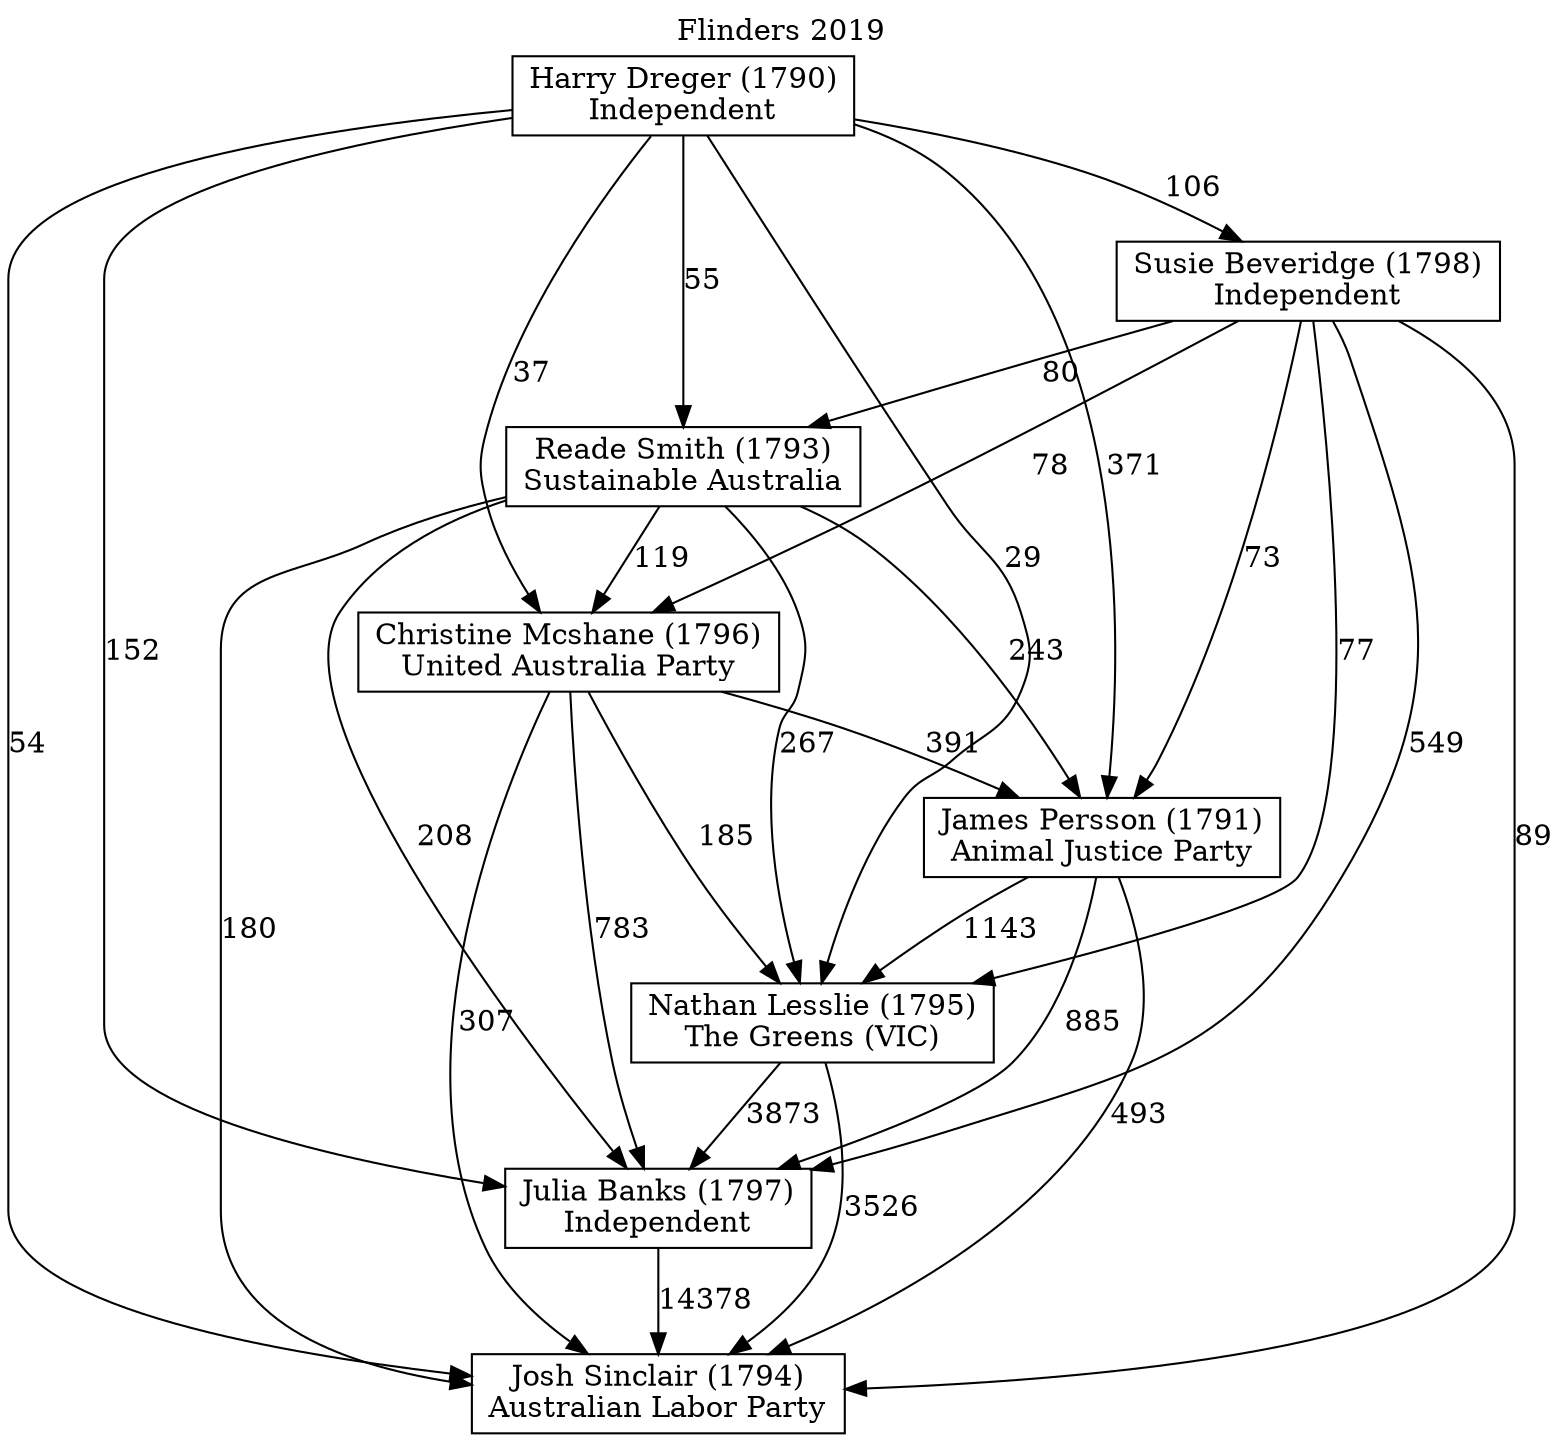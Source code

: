 // House preference flow
digraph "Josh Sinclair (1794)_Flinders_2019" {
	graph [label="Flinders 2019" labelloc=t mclimit=10]
	node [shape=box]
	"Christine Mcshane (1796)" [label="Christine Mcshane (1796)
United Australia Party"]
	"Harry Dreger (1790)" [label="Harry Dreger (1790)
Independent"]
	"James Persson (1791)" [label="James Persson (1791)
Animal Justice Party"]
	"Josh Sinclair (1794)" [label="Josh Sinclair (1794)
Australian Labor Party"]
	"Julia Banks (1797)" [label="Julia Banks (1797)
Independent"]
	"Nathan Lesslie (1795)" [label="Nathan Lesslie (1795)
The Greens (VIC)"]
	"Reade Smith (1793)" [label="Reade Smith (1793)
Sustainable Australia"]
	"Susie Beveridge (1798)" [label="Susie Beveridge (1798)
Independent"]
	"Christine Mcshane (1796)" -> "James Persson (1791)" [label=391]
	"Christine Mcshane (1796)" -> "Josh Sinclair (1794)" [label=307]
	"Christine Mcshane (1796)" -> "Julia Banks (1797)" [label=783]
	"Christine Mcshane (1796)" -> "Nathan Lesslie (1795)" [label=185]
	"Harry Dreger (1790)" -> "Christine Mcshane (1796)" [label=37]
	"Harry Dreger (1790)" -> "James Persson (1791)" [label=371]
	"Harry Dreger (1790)" -> "Josh Sinclair (1794)" [label=54]
	"Harry Dreger (1790)" -> "Julia Banks (1797)" [label=152]
	"Harry Dreger (1790)" -> "Nathan Lesslie (1795)" [label=29]
	"Harry Dreger (1790)" -> "Reade Smith (1793)" [label=55]
	"Harry Dreger (1790)" -> "Susie Beveridge (1798)" [label=106]
	"James Persson (1791)" -> "Josh Sinclair (1794)" [label=493]
	"James Persson (1791)" -> "Julia Banks (1797)" [label=885]
	"James Persson (1791)" -> "Nathan Lesslie (1795)" [label=1143]
	"Julia Banks (1797)" -> "Josh Sinclair (1794)" [label=14378]
	"Nathan Lesslie (1795)" -> "Josh Sinclair (1794)" [label=3526]
	"Nathan Lesslie (1795)" -> "Julia Banks (1797)" [label=3873]
	"Reade Smith (1793)" -> "Christine Mcshane (1796)" [label=119]
	"Reade Smith (1793)" -> "James Persson (1791)" [label=243]
	"Reade Smith (1793)" -> "Josh Sinclair (1794)" [label=180]
	"Reade Smith (1793)" -> "Julia Banks (1797)" [label=208]
	"Reade Smith (1793)" -> "Nathan Lesslie (1795)" [label=267]
	"Susie Beveridge (1798)" -> "Christine Mcshane (1796)" [label=78]
	"Susie Beveridge (1798)" -> "James Persson (1791)" [label=73]
	"Susie Beveridge (1798)" -> "Josh Sinclair (1794)" [label=89]
	"Susie Beveridge (1798)" -> "Julia Banks (1797)" [label=549]
	"Susie Beveridge (1798)" -> "Nathan Lesslie (1795)" [label=77]
	"Susie Beveridge (1798)" -> "Reade Smith (1793)" [label=80]
}
